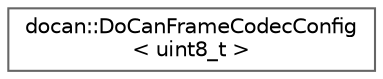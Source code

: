 digraph "Graphical Class Hierarchy"
{
 // LATEX_PDF_SIZE
  bgcolor="transparent";
  edge [fontname=Helvetica,fontsize=10,labelfontname=Helvetica,labelfontsize=10];
  node [fontname=Helvetica,fontsize=10,shape=box,height=0.2,width=0.4];
  rankdir="LR";
  Node0 [id="Node000000",label="docan::DoCanFrameCodecConfig\l\< uint8_t \>",height=0.2,width=0.4,color="grey40", fillcolor="white", style="filled",URL="$dd/d37/structdocan_1_1DoCanFrameCodecConfig.html",tooltip=" "];
}
